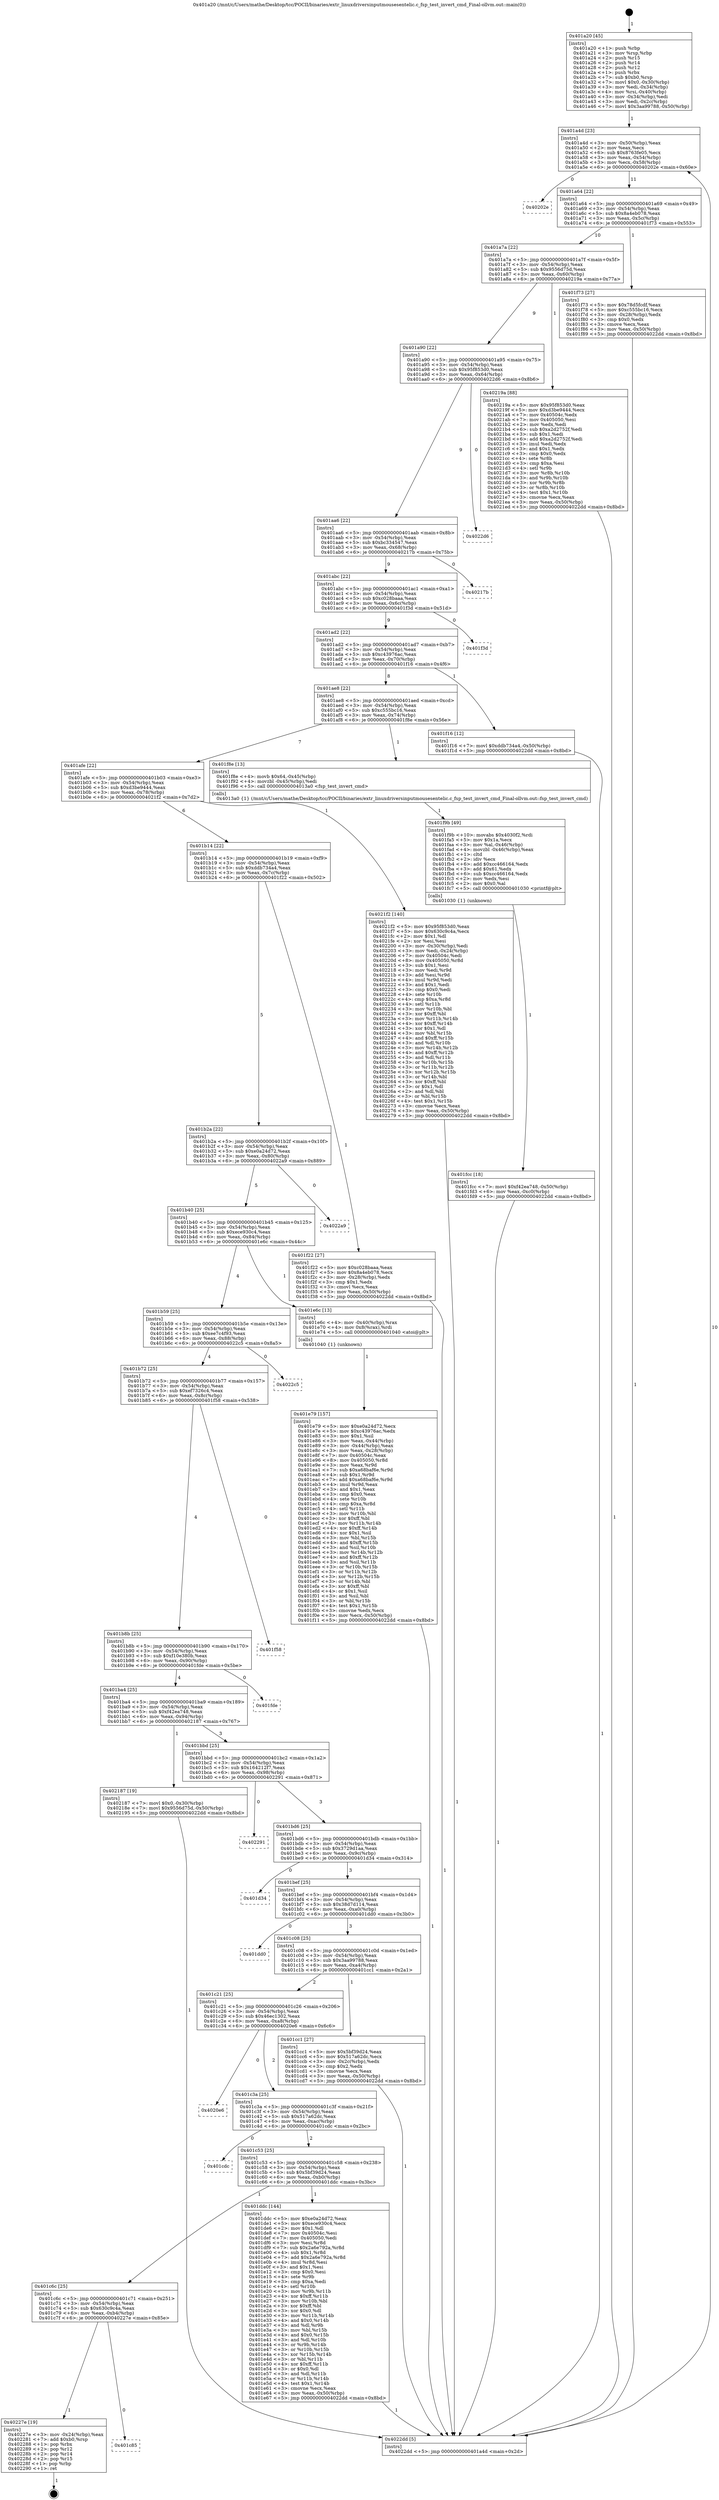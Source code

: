 digraph "0x401a20" {
  label = "0x401a20 (/mnt/c/Users/mathe/Desktop/tcc/POCII/binaries/extr_linuxdriversinputmousesentelic.c_fsp_test_invert_cmd_Final-ollvm.out::main(0))"
  labelloc = "t"
  node[shape=record]

  Entry [label="",width=0.3,height=0.3,shape=circle,fillcolor=black,style=filled]
  "0x401a4d" [label="{
     0x401a4d [23]\l
     | [instrs]\l
     &nbsp;&nbsp;0x401a4d \<+3\>: mov -0x50(%rbp),%eax\l
     &nbsp;&nbsp;0x401a50 \<+2\>: mov %eax,%ecx\l
     &nbsp;&nbsp;0x401a52 \<+6\>: sub $0x8763fe05,%ecx\l
     &nbsp;&nbsp;0x401a58 \<+3\>: mov %eax,-0x54(%rbp)\l
     &nbsp;&nbsp;0x401a5b \<+3\>: mov %ecx,-0x58(%rbp)\l
     &nbsp;&nbsp;0x401a5e \<+6\>: je 000000000040202e \<main+0x60e\>\l
  }"]
  "0x40202e" [label="{
     0x40202e\l
  }", style=dashed]
  "0x401a64" [label="{
     0x401a64 [22]\l
     | [instrs]\l
     &nbsp;&nbsp;0x401a64 \<+5\>: jmp 0000000000401a69 \<main+0x49\>\l
     &nbsp;&nbsp;0x401a69 \<+3\>: mov -0x54(%rbp),%eax\l
     &nbsp;&nbsp;0x401a6c \<+5\>: sub $0x8a4eb078,%eax\l
     &nbsp;&nbsp;0x401a71 \<+3\>: mov %eax,-0x5c(%rbp)\l
     &nbsp;&nbsp;0x401a74 \<+6\>: je 0000000000401f73 \<main+0x553\>\l
  }"]
  Exit [label="",width=0.3,height=0.3,shape=circle,fillcolor=black,style=filled,peripheries=2]
  "0x401f73" [label="{
     0x401f73 [27]\l
     | [instrs]\l
     &nbsp;&nbsp;0x401f73 \<+5\>: mov $0x78d5fcdf,%eax\l
     &nbsp;&nbsp;0x401f78 \<+5\>: mov $0xc555bc16,%ecx\l
     &nbsp;&nbsp;0x401f7d \<+3\>: mov -0x28(%rbp),%edx\l
     &nbsp;&nbsp;0x401f80 \<+3\>: cmp $0x0,%edx\l
     &nbsp;&nbsp;0x401f83 \<+3\>: cmove %ecx,%eax\l
     &nbsp;&nbsp;0x401f86 \<+3\>: mov %eax,-0x50(%rbp)\l
     &nbsp;&nbsp;0x401f89 \<+5\>: jmp 00000000004022dd \<main+0x8bd\>\l
  }"]
  "0x401a7a" [label="{
     0x401a7a [22]\l
     | [instrs]\l
     &nbsp;&nbsp;0x401a7a \<+5\>: jmp 0000000000401a7f \<main+0x5f\>\l
     &nbsp;&nbsp;0x401a7f \<+3\>: mov -0x54(%rbp),%eax\l
     &nbsp;&nbsp;0x401a82 \<+5\>: sub $0x9556d75d,%eax\l
     &nbsp;&nbsp;0x401a87 \<+3\>: mov %eax,-0x60(%rbp)\l
     &nbsp;&nbsp;0x401a8a \<+6\>: je 000000000040219a \<main+0x77a\>\l
  }"]
  "0x401c85" [label="{
     0x401c85\l
  }", style=dashed]
  "0x40219a" [label="{
     0x40219a [88]\l
     | [instrs]\l
     &nbsp;&nbsp;0x40219a \<+5\>: mov $0x95f853d0,%eax\l
     &nbsp;&nbsp;0x40219f \<+5\>: mov $0xd3be9444,%ecx\l
     &nbsp;&nbsp;0x4021a4 \<+7\>: mov 0x40504c,%edx\l
     &nbsp;&nbsp;0x4021ab \<+7\>: mov 0x405050,%esi\l
     &nbsp;&nbsp;0x4021b2 \<+2\>: mov %edx,%edi\l
     &nbsp;&nbsp;0x4021b4 \<+6\>: sub $0xa2d2752f,%edi\l
     &nbsp;&nbsp;0x4021ba \<+3\>: sub $0x1,%edi\l
     &nbsp;&nbsp;0x4021bd \<+6\>: add $0xa2d2752f,%edi\l
     &nbsp;&nbsp;0x4021c3 \<+3\>: imul %edi,%edx\l
     &nbsp;&nbsp;0x4021c6 \<+3\>: and $0x1,%edx\l
     &nbsp;&nbsp;0x4021c9 \<+3\>: cmp $0x0,%edx\l
     &nbsp;&nbsp;0x4021cc \<+4\>: sete %r8b\l
     &nbsp;&nbsp;0x4021d0 \<+3\>: cmp $0xa,%esi\l
     &nbsp;&nbsp;0x4021d3 \<+4\>: setl %r9b\l
     &nbsp;&nbsp;0x4021d7 \<+3\>: mov %r8b,%r10b\l
     &nbsp;&nbsp;0x4021da \<+3\>: and %r9b,%r10b\l
     &nbsp;&nbsp;0x4021dd \<+3\>: xor %r9b,%r8b\l
     &nbsp;&nbsp;0x4021e0 \<+3\>: or %r8b,%r10b\l
     &nbsp;&nbsp;0x4021e3 \<+4\>: test $0x1,%r10b\l
     &nbsp;&nbsp;0x4021e7 \<+3\>: cmovne %ecx,%eax\l
     &nbsp;&nbsp;0x4021ea \<+3\>: mov %eax,-0x50(%rbp)\l
     &nbsp;&nbsp;0x4021ed \<+5\>: jmp 00000000004022dd \<main+0x8bd\>\l
  }"]
  "0x401a90" [label="{
     0x401a90 [22]\l
     | [instrs]\l
     &nbsp;&nbsp;0x401a90 \<+5\>: jmp 0000000000401a95 \<main+0x75\>\l
     &nbsp;&nbsp;0x401a95 \<+3\>: mov -0x54(%rbp),%eax\l
     &nbsp;&nbsp;0x401a98 \<+5\>: sub $0x95f853d0,%eax\l
     &nbsp;&nbsp;0x401a9d \<+3\>: mov %eax,-0x64(%rbp)\l
     &nbsp;&nbsp;0x401aa0 \<+6\>: je 00000000004022d6 \<main+0x8b6\>\l
  }"]
  "0x40227e" [label="{
     0x40227e [19]\l
     | [instrs]\l
     &nbsp;&nbsp;0x40227e \<+3\>: mov -0x24(%rbp),%eax\l
     &nbsp;&nbsp;0x402281 \<+7\>: add $0xb0,%rsp\l
     &nbsp;&nbsp;0x402288 \<+1\>: pop %rbx\l
     &nbsp;&nbsp;0x402289 \<+2\>: pop %r12\l
     &nbsp;&nbsp;0x40228b \<+2\>: pop %r14\l
     &nbsp;&nbsp;0x40228d \<+2\>: pop %r15\l
     &nbsp;&nbsp;0x40228f \<+1\>: pop %rbp\l
     &nbsp;&nbsp;0x402290 \<+1\>: ret\l
  }"]
  "0x4022d6" [label="{
     0x4022d6\l
  }", style=dashed]
  "0x401aa6" [label="{
     0x401aa6 [22]\l
     | [instrs]\l
     &nbsp;&nbsp;0x401aa6 \<+5\>: jmp 0000000000401aab \<main+0x8b\>\l
     &nbsp;&nbsp;0x401aab \<+3\>: mov -0x54(%rbp),%eax\l
     &nbsp;&nbsp;0x401aae \<+5\>: sub $0xbc334547,%eax\l
     &nbsp;&nbsp;0x401ab3 \<+3\>: mov %eax,-0x68(%rbp)\l
     &nbsp;&nbsp;0x401ab6 \<+6\>: je 000000000040217b \<main+0x75b\>\l
  }"]
  "0x401fcc" [label="{
     0x401fcc [18]\l
     | [instrs]\l
     &nbsp;&nbsp;0x401fcc \<+7\>: movl $0xf42ea748,-0x50(%rbp)\l
     &nbsp;&nbsp;0x401fd3 \<+6\>: mov %eax,-0xc0(%rbp)\l
     &nbsp;&nbsp;0x401fd9 \<+5\>: jmp 00000000004022dd \<main+0x8bd\>\l
  }"]
  "0x40217b" [label="{
     0x40217b\l
  }", style=dashed]
  "0x401abc" [label="{
     0x401abc [22]\l
     | [instrs]\l
     &nbsp;&nbsp;0x401abc \<+5\>: jmp 0000000000401ac1 \<main+0xa1\>\l
     &nbsp;&nbsp;0x401ac1 \<+3\>: mov -0x54(%rbp),%eax\l
     &nbsp;&nbsp;0x401ac4 \<+5\>: sub $0xc028baaa,%eax\l
     &nbsp;&nbsp;0x401ac9 \<+3\>: mov %eax,-0x6c(%rbp)\l
     &nbsp;&nbsp;0x401acc \<+6\>: je 0000000000401f3d \<main+0x51d\>\l
  }"]
  "0x401f9b" [label="{
     0x401f9b [49]\l
     | [instrs]\l
     &nbsp;&nbsp;0x401f9b \<+10\>: movabs $0x4030f2,%rdi\l
     &nbsp;&nbsp;0x401fa5 \<+5\>: mov $0x1a,%ecx\l
     &nbsp;&nbsp;0x401faa \<+3\>: mov %al,-0x46(%rbp)\l
     &nbsp;&nbsp;0x401fad \<+4\>: movzbl -0x46(%rbp),%eax\l
     &nbsp;&nbsp;0x401fb1 \<+1\>: cltd\l
     &nbsp;&nbsp;0x401fb2 \<+2\>: idiv %ecx\l
     &nbsp;&nbsp;0x401fb4 \<+6\>: add $0xcc466164,%edx\l
     &nbsp;&nbsp;0x401fba \<+3\>: add $0x61,%edx\l
     &nbsp;&nbsp;0x401fbd \<+6\>: sub $0xcc466164,%edx\l
     &nbsp;&nbsp;0x401fc3 \<+2\>: mov %edx,%esi\l
     &nbsp;&nbsp;0x401fc5 \<+2\>: mov $0x0,%al\l
     &nbsp;&nbsp;0x401fc7 \<+5\>: call 0000000000401030 \<printf@plt\>\l
     | [calls]\l
     &nbsp;&nbsp;0x401030 \{1\} (unknown)\l
  }"]
  "0x401f3d" [label="{
     0x401f3d\l
  }", style=dashed]
  "0x401ad2" [label="{
     0x401ad2 [22]\l
     | [instrs]\l
     &nbsp;&nbsp;0x401ad2 \<+5\>: jmp 0000000000401ad7 \<main+0xb7\>\l
     &nbsp;&nbsp;0x401ad7 \<+3\>: mov -0x54(%rbp),%eax\l
     &nbsp;&nbsp;0x401ada \<+5\>: sub $0xc43976ac,%eax\l
     &nbsp;&nbsp;0x401adf \<+3\>: mov %eax,-0x70(%rbp)\l
     &nbsp;&nbsp;0x401ae2 \<+6\>: je 0000000000401f16 \<main+0x4f6\>\l
  }"]
  "0x401e79" [label="{
     0x401e79 [157]\l
     | [instrs]\l
     &nbsp;&nbsp;0x401e79 \<+5\>: mov $0xe0a24d72,%ecx\l
     &nbsp;&nbsp;0x401e7e \<+5\>: mov $0xc43976ac,%edx\l
     &nbsp;&nbsp;0x401e83 \<+3\>: mov $0x1,%sil\l
     &nbsp;&nbsp;0x401e86 \<+3\>: mov %eax,-0x44(%rbp)\l
     &nbsp;&nbsp;0x401e89 \<+3\>: mov -0x44(%rbp),%eax\l
     &nbsp;&nbsp;0x401e8c \<+3\>: mov %eax,-0x28(%rbp)\l
     &nbsp;&nbsp;0x401e8f \<+7\>: mov 0x40504c,%eax\l
     &nbsp;&nbsp;0x401e96 \<+8\>: mov 0x405050,%r8d\l
     &nbsp;&nbsp;0x401e9e \<+3\>: mov %eax,%r9d\l
     &nbsp;&nbsp;0x401ea1 \<+7\>: sub $0xa68baf6e,%r9d\l
     &nbsp;&nbsp;0x401ea8 \<+4\>: sub $0x1,%r9d\l
     &nbsp;&nbsp;0x401eac \<+7\>: add $0xa68baf6e,%r9d\l
     &nbsp;&nbsp;0x401eb3 \<+4\>: imul %r9d,%eax\l
     &nbsp;&nbsp;0x401eb7 \<+3\>: and $0x1,%eax\l
     &nbsp;&nbsp;0x401eba \<+3\>: cmp $0x0,%eax\l
     &nbsp;&nbsp;0x401ebd \<+4\>: sete %r10b\l
     &nbsp;&nbsp;0x401ec1 \<+4\>: cmp $0xa,%r8d\l
     &nbsp;&nbsp;0x401ec5 \<+4\>: setl %r11b\l
     &nbsp;&nbsp;0x401ec9 \<+3\>: mov %r10b,%bl\l
     &nbsp;&nbsp;0x401ecc \<+3\>: xor $0xff,%bl\l
     &nbsp;&nbsp;0x401ecf \<+3\>: mov %r11b,%r14b\l
     &nbsp;&nbsp;0x401ed2 \<+4\>: xor $0xff,%r14b\l
     &nbsp;&nbsp;0x401ed6 \<+4\>: xor $0x1,%sil\l
     &nbsp;&nbsp;0x401eda \<+3\>: mov %bl,%r15b\l
     &nbsp;&nbsp;0x401edd \<+4\>: and $0xff,%r15b\l
     &nbsp;&nbsp;0x401ee1 \<+3\>: and %sil,%r10b\l
     &nbsp;&nbsp;0x401ee4 \<+3\>: mov %r14b,%r12b\l
     &nbsp;&nbsp;0x401ee7 \<+4\>: and $0xff,%r12b\l
     &nbsp;&nbsp;0x401eeb \<+3\>: and %sil,%r11b\l
     &nbsp;&nbsp;0x401eee \<+3\>: or %r10b,%r15b\l
     &nbsp;&nbsp;0x401ef1 \<+3\>: or %r11b,%r12b\l
     &nbsp;&nbsp;0x401ef4 \<+3\>: xor %r12b,%r15b\l
     &nbsp;&nbsp;0x401ef7 \<+3\>: or %r14b,%bl\l
     &nbsp;&nbsp;0x401efa \<+3\>: xor $0xff,%bl\l
     &nbsp;&nbsp;0x401efd \<+4\>: or $0x1,%sil\l
     &nbsp;&nbsp;0x401f01 \<+3\>: and %sil,%bl\l
     &nbsp;&nbsp;0x401f04 \<+3\>: or %bl,%r15b\l
     &nbsp;&nbsp;0x401f07 \<+4\>: test $0x1,%r15b\l
     &nbsp;&nbsp;0x401f0b \<+3\>: cmovne %edx,%ecx\l
     &nbsp;&nbsp;0x401f0e \<+3\>: mov %ecx,-0x50(%rbp)\l
     &nbsp;&nbsp;0x401f11 \<+5\>: jmp 00000000004022dd \<main+0x8bd\>\l
  }"]
  "0x401f16" [label="{
     0x401f16 [12]\l
     | [instrs]\l
     &nbsp;&nbsp;0x401f16 \<+7\>: movl $0xddb734a4,-0x50(%rbp)\l
     &nbsp;&nbsp;0x401f1d \<+5\>: jmp 00000000004022dd \<main+0x8bd\>\l
  }"]
  "0x401ae8" [label="{
     0x401ae8 [22]\l
     | [instrs]\l
     &nbsp;&nbsp;0x401ae8 \<+5\>: jmp 0000000000401aed \<main+0xcd\>\l
     &nbsp;&nbsp;0x401aed \<+3\>: mov -0x54(%rbp),%eax\l
     &nbsp;&nbsp;0x401af0 \<+5\>: sub $0xc555bc16,%eax\l
     &nbsp;&nbsp;0x401af5 \<+3\>: mov %eax,-0x74(%rbp)\l
     &nbsp;&nbsp;0x401af8 \<+6\>: je 0000000000401f8e \<main+0x56e\>\l
  }"]
  "0x401c6c" [label="{
     0x401c6c [25]\l
     | [instrs]\l
     &nbsp;&nbsp;0x401c6c \<+5\>: jmp 0000000000401c71 \<main+0x251\>\l
     &nbsp;&nbsp;0x401c71 \<+3\>: mov -0x54(%rbp),%eax\l
     &nbsp;&nbsp;0x401c74 \<+5\>: sub $0x630c9c4a,%eax\l
     &nbsp;&nbsp;0x401c79 \<+6\>: mov %eax,-0xb4(%rbp)\l
     &nbsp;&nbsp;0x401c7f \<+6\>: je 000000000040227e \<main+0x85e\>\l
  }"]
  "0x401f8e" [label="{
     0x401f8e [13]\l
     | [instrs]\l
     &nbsp;&nbsp;0x401f8e \<+4\>: movb $0x64,-0x45(%rbp)\l
     &nbsp;&nbsp;0x401f92 \<+4\>: movzbl -0x45(%rbp),%edi\l
     &nbsp;&nbsp;0x401f96 \<+5\>: call 00000000004013a0 \<fsp_test_invert_cmd\>\l
     | [calls]\l
     &nbsp;&nbsp;0x4013a0 \{1\} (/mnt/c/Users/mathe/Desktop/tcc/POCII/binaries/extr_linuxdriversinputmousesentelic.c_fsp_test_invert_cmd_Final-ollvm.out::fsp_test_invert_cmd)\l
  }"]
  "0x401afe" [label="{
     0x401afe [22]\l
     | [instrs]\l
     &nbsp;&nbsp;0x401afe \<+5\>: jmp 0000000000401b03 \<main+0xe3\>\l
     &nbsp;&nbsp;0x401b03 \<+3\>: mov -0x54(%rbp),%eax\l
     &nbsp;&nbsp;0x401b06 \<+5\>: sub $0xd3be9444,%eax\l
     &nbsp;&nbsp;0x401b0b \<+3\>: mov %eax,-0x78(%rbp)\l
     &nbsp;&nbsp;0x401b0e \<+6\>: je 00000000004021f2 \<main+0x7d2\>\l
  }"]
  "0x401ddc" [label="{
     0x401ddc [144]\l
     | [instrs]\l
     &nbsp;&nbsp;0x401ddc \<+5\>: mov $0xe0a24d72,%eax\l
     &nbsp;&nbsp;0x401de1 \<+5\>: mov $0xece930c4,%ecx\l
     &nbsp;&nbsp;0x401de6 \<+2\>: mov $0x1,%dl\l
     &nbsp;&nbsp;0x401de8 \<+7\>: mov 0x40504c,%esi\l
     &nbsp;&nbsp;0x401def \<+7\>: mov 0x405050,%edi\l
     &nbsp;&nbsp;0x401df6 \<+3\>: mov %esi,%r8d\l
     &nbsp;&nbsp;0x401df9 \<+7\>: sub $0x2a6e792a,%r8d\l
     &nbsp;&nbsp;0x401e00 \<+4\>: sub $0x1,%r8d\l
     &nbsp;&nbsp;0x401e04 \<+7\>: add $0x2a6e792a,%r8d\l
     &nbsp;&nbsp;0x401e0b \<+4\>: imul %r8d,%esi\l
     &nbsp;&nbsp;0x401e0f \<+3\>: and $0x1,%esi\l
     &nbsp;&nbsp;0x401e12 \<+3\>: cmp $0x0,%esi\l
     &nbsp;&nbsp;0x401e15 \<+4\>: sete %r9b\l
     &nbsp;&nbsp;0x401e19 \<+3\>: cmp $0xa,%edi\l
     &nbsp;&nbsp;0x401e1c \<+4\>: setl %r10b\l
     &nbsp;&nbsp;0x401e20 \<+3\>: mov %r9b,%r11b\l
     &nbsp;&nbsp;0x401e23 \<+4\>: xor $0xff,%r11b\l
     &nbsp;&nbsp;0x401e27 \<+3\>: mov %r10b,%bl\l
     &nbsp;&nbsp;0x401e2a \<+3\>: xor $0xff,%bl\l
     &nbsp;&nbsp;0x401e2d \<+3\>: xor $0x0,%dl\l
     &nbsp;&nbsp;0x401e30 \<+3\>: mov %r11b,%r14b\l
     &nbsp;&nbsp;0x401e33 \<+4\>: and $0x0,%r14b\l
     &nbsp;&nbsp;0x401e37 \<+3\>: and %dl,%r9b\l
     &nbsp;&nbsp;0x401e3a \<+3\>: mov %bl,%r15b\l
     &nbsp;&nbsp;0x401e3d \<+4\>: and $0x0,%r15b\l
     &nbsp;&nbsp;0x401e41 \<+3\>: and %dl,%r10b\l
     &nbsp;&nbsp;0x401e44 \<+3\>: or %r9b,%r14b\l
     &nbsp;&nbsp;0x401e47 \<+3\>: or %r10b,%r15b\l
     &nbsp;&nbsp;0x401e4a \<+3\>: xor %r15b,%r14b\l
     &nbsp;&nbsp;0x401e4d \<+3\>: or %bl,%r11b\l
     &nbsp;&nbsp;0x401e50 \<+4\>: xor $0xff,%r11b\l
     &nbsp;&nbsp;0x401e54 \<+3\>: or $0x0,%dl\l
     &nbsp;&nbsp;0x401e57 \<+3\>: and %dl,%r11b\l
     &nbsp;&nbsp;0x401e5a \<+3\>: or %r11b,%r14b\l
     &nbsp;&nbsp;0x401e5d \<+4\>: test $0x1,%r14b\l
     &nbsp;&nbsp;0x401e61 \<+3\>: cmovne %ecx,%eax\l
     &nbsp;&nbsp;0x401e64 \<+3\>: mov %eax,-0x50(%rbp)\l
     &nbsp;&nbsp;0x401e67 \<+5\>: jmp 00000000004022dd \<main+0x8bd\>\l
  }"]
  "0x4021f2" [label="{
     0x4021f2 [140]\l
     | [instrs]\l
     &nbsp;&nbsp;0x4021f2 \<+5\>: mov $0x95f853d0,%eax\l
     &nbsp;&nbsp;0x4021f7 \<+5\>: mov $0x630c9c4a,%ecx\l
     &nbsp;&nbsp;0x4021fc \<+2\>: mov $0x1,%dl\l
     &nbsp;&nbsp;0x4021fe \<+2\>: xor %esi,%esi\l
     &nbsp;&nbsp;0x402200 \<+3\>: mov -0x30(%rbp),%edi\l
     &nbsp;&nbsp;0x402203 \<+3\>: mov %edi,-0x24(%rbp)\l
     &nbsp;&nbsp;0x402206 \<+7\>: mov 0x40504c,%edi\l
     &nbsp;&nbsp;0x40220d \<+8\>: mov 0x405050,%r8d\l
     &nbsp;&nbsp;0x402215 \<+3\>: sub $0x1,%esi\l
     &nbsp;&nbsp;0x402218 \<+3\>: mov %edi,%r9d\l
     &nbsp;&nbsp;0x40221b \<+3\>: add %esi,%r9d\l
     &nbsp;&nbsp;0x40221e \<+4\>: imul %r9d,%edi\l
     &nbsp;&nbsp;0x402222 \<+3\>: and $0x1,%edi\l
     &nbsp;&nbsp;0x402225 \<+3\>: cmp $0x0,%edi\l
     &nbsp;&nbsp;0x402228 \<+4\>: sete %r10b\l
     &nbsp;&nbsp;0x40222c \<+4\>: cmp $0xa,%r8d\l
     &nbsp;&nbsp;0x402230 \<+4\>: setl %r11b\l
     &nbsp;&nbsp;0x402234 \<+3\>: mov %r10b,%bl\l
     &nbsp;&nbsp;0x402237 \<+3\>: xor $0xff,%bl\l
     &nbsp;&nbsp;0x40223a \<+3\>: mov %r11b,%r14b\l
     &nbsp;&nbsp;0x40223d \<+4\>: xor $0xff,%r14b\l
     &nbsp;&nbsp;0x402241 \<+3\>: xor $0x1,%dl\l
     &nbsp;&nbsp;0x402244 \<+3\>: mov %bl,%r15b\l
     &nbsp;&nbsp;0x402247 \<+4\>: and $0xff,%r15b\l
     &nbsp;&nbsp;0x40224b \<+3\>: and %dl,%r10b\l
     &nbsp;&nbsp;0x40224e \<+3\>: mov %r14b,%r12b\l
     &nbsp;&nbsp;0x402251 \<+4\>: and $0xff,%r12b\l
     &nbsp;&nbsp;0x402255 \<+3\>: and %dl,%r11b\l
     &nbsp;&nbsp;0x402258 \<+3\>: or %r10b,%r15b\l
     &nbsp;&nbsp;0x40225b \<+3\>: or %r11b,%r12b\l
     &nbsp;&nbsp;0x40225e \<+3\>: xor %r12b,%r15b\l
     &nbsp;&nbsp;0x402261 \<+3\>: or %r14b,%bl\l
     &nbsp;&nbsp;0x402264 \<+3\>: xor $0xff,%bl\l
     &nbsp;&nbsp;0x402267 \<+3\>: or $0x1,%dl\l
     &nbsp;&nbsp;0x40226a \<+2\>: and %dl,%bl\l
     &nbsp;&nbsp;0x40226c \<+3\>: or %bl,%r15b\l
     &nbsp;&nbsp;0x40226f \<+4\>: test $0x1,%r15b\l
     &nbsp;&nbsp;0x402273 \<+3\>: cmovne %ecx,%eax\l
     &nbsp;&nbsp;0x402276 \<+3\>: mov %eax,-0x50(%rbp)\l
     &nbsp;&nbsp;0x402279 \<+5\>: jmp 00000000004022dd \<main+0x8bd\>\l
  }"]
  "0x401b14" [label="{
     0x401b14 [22]\l
     | [instrs]\l
     &nbsp;&nbsp;0x401b14 \<+5\>: jmp 0000000000401b19 \<main+0xf9\>\l
     &nbsp;&nbsp;0x401b19 \<+3\>: mov -0x54(%rbp),%eax\l
     &nbsp;&nbsp;0x401b1c \<+5\>: sub $0xddb734a4,%eax\l
     &nbsp;&nbsp;0x401b21 \<+3\>: mov %eax,-0x7c(%rbp)\l
     &nbsp;&nbsp;0x401b24 \<+6\>: je 0000000000401f22 \<main+0x502\>\l
  }"]
  "0x401c53" [label="{
     0x401c53 [25]\l
     | [instrs]\l
     &nbsp;&nbsp;0x401c53 \<+5\>: jmp 0000000000401c58 \<main+0x238\>\l
     &nbsp;&nbsp;0x401c58 \<+3\>: mov -0x54(%rbp),%eax\l
     &nbsp;&nbsp;0x401c5b \<+5\>: sub $0x5bf39d24,%eax\l
     &nbsp;&nbsp;0x401c60 \<+6\>: mov %eax,-0xb0(%rbp)\l
     &nbsp;&nbsp;0x401c66 \<+6\>: je 0000000000401ddc \<main+0x3bc\>\l
  }"]
  "0x401f22" [label="{
     0x401f22 [27]\l
     | [instrs]\l
     &nbsp;&nbsp;0x401f22 \<+5\>: mov $0xc028baaa,%eax\l
     &nbsp;&nbsp;0x401f27 \<+5\>: mov $0x8a4eb078,%ecx\l
     &nbsp;&nbsp;0x401f2c \<+3\>: mov -0x28(%rbp),%edx\l
     &nbsp;&nbsp;0x401f2f \<+3\>: cmp $0x1,%edx\l
     &nbsp;&nbsp;0x401f32 \<+3\>: cmovl %ecx,%eax\l
     &nbsp;&nbsp;0x401f35 \<+3\>: mov %eax,-0x50(%rbp)\l
     &nbsp;&nbsp;0x401f38 \<+5\>: jmp 00000000004022dd \<main+0x8bd\>\l
  }"]
  "0x401b2a" [label="{
     0x401b2a [22]\l
     | [instrs]\l
     &nbsp;&nbsp;0x401b2a \<+5\>: jmp 0000000000401b2f \<main+0x10f\>\l
     &nbsp;&nbsp;0x401b2f \<+3\>: mov -0x54(%rbp),%eax\l
     &nbsp;&nbsp;0x401b32 \<+5\>: sub $0xe0a24d72,%eax\l
     &nbsp;&nbsp;0x401b37 \<+3\>: mov %eax,-0x80(%rbp)\l
     &nbsp;&nbsp;0x401b3a \<+6\>: je 00000000004022a9 \<main+0x889\>\l
  }"]
  "0x401cdc" [label="{
     0x401cdc\l
  }", style=dashed]
  "0x4022a9" [label="{
     0x4022a9\l
  }", style=dashed]
  "0x401b40" [label="{
     0x401b40 [25]\l
     | [instrs]\l
     &nbsp;&nbsp;0x401b40 \<+5\>: jmp 0000000000401b45 \<main+0x125\>\l
     &nbsp;&nbsp;0x401b45 \<+3\>: mov -0x54(%rbp),%eax\l
     &nbsp;&nbsp;0x401b48 \<+5\>: sub $0xece930c4,%eax\l
     &nbsp;&nbsp;0x401b4d \<+6\>: mov %eax,-0x84(%rbp)\l
     &nbsp;&nbsp;0x401b53 \<+6\>: je 0000000000401e6c \<main+0x44c\>\l
  }"]
  "0x401c3a" [label="{
     0x401c3a [25]\l
     | [instrs]\l
     &nbsp;&nbsp;0x401c3a \<+5\>: jmp 0000000000401c3f \<main+0x21f\>\l
     &nbsp;&nbsp;0x401c3f \<+3\>: mov -0x54(%rbp),%eax\l
     &nbsp;&nbsp;0x401c42 \<+5\>: sub $0x517a62dc,%eax\l
     &nbsp;&nbsp;0x401c47 \<+6\>: mov %eax,-0xac(%rbp)\l
     &nbsp;&nbsp;0x401c4d \<+6\>: je 0000000000401cdc \<main+0x2bc\>\l
  }"]
  "0x401e6c" [label="{
     0x401e6c [13]\l
     | [instrs]\l
     &nbsp;&nbsp;0x401e6c \<+4\>: mov -0x40(%rbp),%rax\l
     &nbsp;&nbsp;0x401e70 \<+4\>: mov 0x8(%rax),%rdi\l
     &nbsp;&nbsp;0x401e74 \<+5\>: call 0000000000401040 \<atoi@plt\>\l
     | [calls]\l
     &nbsp;&nbsp;0x401040 \{1\} (unknown)\l
  }"]
  "0x401b59" [label="{
     0x401b59 [25]\l
     | [instrs]\l
     &nbsp;&nbsp;0x401b59 \<+5\>: jmp 0000000000401b5e \<main+0x13e\>\l
     &nbsp;&nbsp;0x401b5e \<+3\>: mov -0x54(%rbp),%eax\l
     &nbsp;&nbsp;0x401b61 \<+5\>: sub $0xee7c4f93,%eax\l
     &nbsp;&nbsp;0x401b66 \<+6\>: mov %eax,-0x88(%rbp)\l
     &nbsp;&nbsp;0x401b6c \<+6\>: je 00000000004022c5 \<main+0x8a5\>\l
  }"]
  "0x4020e6" [label="{
     0x4020e6\l
  }", style=dashed]
  "0x4022c5" [label="{
     0x4022c5\l
  }", style=dashed]
  "0x401b72" [label="{
     0x401b72 [25]\l
     | [instrs]\l
     &nbsp;&nbsp;0x401b72 \<+5\>: jmp 0000000000401b77 \<main+0x157\>\l
     &nbsp;&nbsp;0x401b77 \<+3\>: mov -0x54(%rbp),%eax\l
     &nbsp;&nbsp;0x401b7a \<+5\>: sub $0xef7326c4,%eax\l
     &nbsp;&nbsp;0x401b7f \<+6\>: mov %eax,-0x8c(%rbp)\l
     &nbsp;&nbsp;0x401b85 \<+6\>: je 0000000000401f58 \<main+0x538\>\l
  }"]
  "0x401a20" [label="{
     0x401a20 [45]\l
     | [instrs]\l
     &nbsp;&nbsp;0x401a20 \<+1\>: push %rbp\l
     &nbsp;&nbsp;0x401a21 \<+3\>: mov %rsp,%rbp\l
     &nbsp;&nbsp;0x401a24 \<+2\>: push %r15\l
     &nbsp;&nbsp;0x401a26 \<+2\>: push %r14\l
     &nbsp;&nbsp;0x401a28 \<+2\>: push %r12\l
     &nbsp;&nbsp;0x401a2a \<+1\>: push %rbx\l
     &nbsp;&nbsp;0x401a2b \<+7\>: sub $0xb0,%rsp\l
     &nbsp;&nbsp;0x401a32 \<+7\>: movl $0x0,-0x30(%rbp)\l
     &nbsp;&nbsp;0x401a39 \<+3\>: mov %edi,-0x34(%rbp)\l
     &nbsp;&nbsp;0x401a3c \<+4\>: mov %rsi,-0x40(%rbp)\l
     &nbsp;&nbsp;0x401a40 \<+3\>: mov -0x34(%rbp),%edi\l
     &nbsp;&nbsp;0x401a43 \<+3\>: mov %edi,-0x2c(%rbp)\l
     &nbsp;&nbsp;0x401a46 \<+7\>: movl $0x3aa99788,-0x50(%rbp)\l
  }"]
  "0x401f58" [label="{
     0x401f58\l
  }", style=dashed]
  "0x401b8b" [label="{
     0x401b8b [25]\l
     | [instrs]\l
     &nbsp;&nbsp;0x401b8b \<+5\>: jmp 0000000000401b90 \<main+0x170\>\l
     &nbsp;&nbsp;0x401b90 \<+3\>: mov -0x54(%rbp),%eax\l
     &nbsp;&nbsp;0x401b93 \<+5\>: sub $0xf10e380b,%eax\l
     &nbsp;&nbsp;0x401b98 \<+6\>: mov %eax,-0x90(%rbp)\l
     &nbsp;&nbsp;0x401b9e \<+6\>: je 0000000000401fde \<main+0x5be\>\l
  }"]
  "0x4022dd" [label="{
     0x4022dd [5]\l
     | [instrs]\l
     &nbsp;&nbsp;0x4022dd \<+5\>: jmp 0000000000401a4d \<main+0x2d\>\l
  }"]
  "0x401fde" [label="{
     0x401fde\l
  }", style=dashed]
  "0x401ba4" [label="{
     0x401ba4 [25]\l
     | [instrs]\l
     &nbsp;&nbsp;0x401ba4 \<+5\>: jmp 0000000000401ba9 \<main+0x189\>\l
     &nbsp;&nbsp;0x401ba9 \<+3\>: mov -0x54(%rbp),%eax\l
     &nbsp;&nbsp;0x401bac \<+5\>: sub $0xf42ea748,%eax\l
     &nbsp;&nbsp;0x401bb1 \<+6\>: mov %eax,-0x94(%rbp)\l
     &nbsp;&nbsp;0x401bb7 \<+6\>: je 0000000000402187 \<main+0x767\>\l
  }"]
  "0x401c21" [label="{
     0x401c21 [25]\l
     | [instrs]\l
     &nbsp;&nbsp;0x401c21 \<+5\>: jmp 0000000000401c26 \<main+0x206\>\l
     &nbsp;&nbsp;0x401c26 \<+3\>: mov -0x54(%rbp),%eax\l
     &nbsp;&nbsp;0x401c29 \<+5\>: sub $0x46ec1302,%eax\l
     &nbsp;&nbsp;0x401c2e \<+6\>: mov %eax,-0xa8(%rbp)\l
     &nbsp;&nbsp;0x401c34 \<+6\>: je 00000000004020e6 \<main+0x6c6\>\l
  }"]
  "0x402187" [label="{
     0x402187 [19]\l
     | [instrs]\l
     &nbsp;&nbsp;0x402187 \<+7\>: movl $0x0,-0x30(%rbp)\l
     &nbsp;&nbsp;0x40218e \<+7\>: movl $0x9556d75d,-0x50(%rbp)\l
     &nbsp;&nbsp;0x402195 \<+5\>: jmp 00000000004022dd \<main+0x8bd\>\l
  }"]
  "0x401bbd" [label="{
     0x401bbd [25]\l
     | [instrs]\l
     &nbsp;&nbsp;0x401bbd \<+5\>: jmp 0000000000401bc2 \<main+0x1a2\>\l
     &nbsp;&nbsp;0x401bc2 \<+3\>: mov -0x54(%rbp),%eax\l
     &nbsp;&nbsp;0x401bc5 \<+5\>: sub $0x164212f7,%eax\l
     &nbsp;&nbsp;0x401bca \<+6\>: mov %eax,-0x98(%rbp)\l
     &nbsp;&nbsp;0x401bd0 \<+6\>: je 0000000000402291 \<main+0x871\>\l
  }"]
  "0x401cc1" [label="{
     0x401cc1 [27]\l
     | [instrs]\l
     &nbsp;&nbsp;0x401cc1 \<+5\>: mov $0x5bf39d24,%eax\l
     &nbsp;&nbsp;0x401cc6 \<+5\>: mov $0x517a62dc,%ecx\l
     &nbsp;&nbsp;0x401ccb \<+3\>: mov -0x2c(%rbp),%edx\l
     &nbsp;&nbsp;0x401cce \<+3\>: cmp $0x2,%edx\l
     &nbsp;&nbsp;0x401cd1 \<+3\>: cmovne %ecx,%eax\l
     &nbsp;&nbsp;0x401cd4 \<+3\>: mov %eax,-0x50(%rbp)\l
     &nbsp;&nbsp;0x401cd7 \<+5\>: jmp 00000000004022dd \<main+0x8bd\>\l
  }"]
  "0x402291" [label="{
     0x402291\l
  }", style=dashed]
  "0x401bd6" [label="{
     0x401bd6 [25]\l
     | [instrs]\l
     &nbsp;&nbsp;0x401bd6 \<+5\>: jmp 0000000000401bdb \<main+0x1bb\>\l
     &nbsp;&nbsp;0x401bdb \<+3\>: mov -0x54(%rbp),%eax\l
     &nbsp;&nbsp;0x401bde \<+5\>: sub $0x3729d1aa,%eax\l
     &nbsp;&nbsp;0x401be3 \<+6\>: mov %eax,-0x9c(%rbp)\l
     &nbsp;&nbsp;0x401be9 \<+6\>: je 0000000000401d34 \<main+0x314\>\l
  }"]
  "0x401c08" [label="{
     0x401c08 [25]\l
     | [instrs]\l
     &nbsp;&nbsp;0x401c08 \<+5\>: jmp 0000000000401c0d \<main+0x1ed\>\l
     &nbsp;&nbsp;0x401c0d \<+3\>: mov -0x54(%rbp),%eax\l
     &nbsp;&nbsp;0x401c10 \<+5\>: sub $0x3aa99788,%eax\l
     &nbsp;&nbsp;0x401c15 \<+6\>: mov %eax,-0xa4(%rbp)\l
     &nbsp;&nbsp;0x401c1b \<+6\>: je 0000000000401cc1 \<main+0x2a1\>\l
  }"]
  "0x401d34" [label="{
     0x401d34\l
  }", style=dashed]
  "0x401bef" [label="{
     0x401bef [25]\l
     | [instrs]\l
     &nbsp;&nbsp;0x401bef \<+5\>: jmp 0000000000401bf4 \<main+0x1d4\>\l
     &nbsp;&nbsp;0x401bf4 \<+3\>: mov -0x54(%rbp),%eax\l
     &nbsp;&nbsp;0x401bf7 \<+5\>: sub $0x38d7d114,%eax\l
     &nbsp;&nbsp;0x401bfc \<+6\>: mov %eax,-0xa0(%rbp)\l
     &nbsp;&nbsp;0x401c02 \<+6\>: je 0000000000401dd0 \<main+0x3b0\>\l
  }"]
  "0x401dd0" [label="{
     0x401dd0\l
  }", style=dashed]
  Entry -> "0x401a20" [label=" 1"]
  "0x401a4d" -> "0x40202e" [label=" 0"]
  "0x401a4d" -> "0x401a64" [label=" 11"]
  "0x40227e" -> Exit [label=" 1"]
  "0x401a64" -> "0x401f73" [label=" 1"]
  "0x401a64" -> "0x401a7a" [label=" 10"]
  "0x401c6c" -> "0x401c85" [label=" 0"]
  "0x401a7a" -> "0x40219a" [label=" 1"]
  "0x401a7a" -> "0x401a90" [label=" 9"]
  "0x401c6c" -> "0x40227e" [label=" 1"]
  "0x401a90" -> "0x4022d6" [label=" 0"]
  "0x401a90" -> "0x401aa6" [label=" 9"]
  "0x4021f2" -> "0x4022dd" [label=" 1"]
  "0x401aa6" -> "0x40217b" [label=" 0"]
  "0x401aa6" -> "0x401abc" [label=" 9"]
  "0x40219a" -> "0x4022dd" [label=" 1"]
  "0x401abc" -> "0x401f3d" [label=" 0"]
  "0x401abc" -> "0x401ad2" [label=" 9"]
  "0x402187" -> "0x4022dd" [label=" 1"]
  "0x401ad2" -> "0x401f16" [label=" 1"]
  "0x401ad2" -> "0x401ae8" [label=" 8"]
  "0x401fcc" -> "0x4022dd" [label=" 1"]
  "0x401ae8" -> "0x401f8e" [label=" 1"]
  "0x401ae8" -> "0x401afe" [label=" 7"]
  "0x401f9b" -> "0x401fcc" [label=" 1"]
  "0x401afe" -> "0x4021f2" [label=" 1"]
  "0x401afe" -> "0x401b14" [label=" 6"]
  "0x401f8e" -> "0x401f9b" [label=" 1"]
  "0x401b14" -> "0x401f22" [label=" 1"]
  "0x401b14" -> "0x401b2a" [label=" 5"]
  "0x401f22" -> "0x4022dd" [label=" 1"]
  "0x401b2a" -> "0x4022a9" [label=" 0"]
  "0x401b2a" -> "0x401b40" [label=" 5"]
  "0x401f16" -> "0x4022dd" [label=" 1"]
  "0x401b40" -> "0x401e6c" [label=" 1"]
  "0x401b40" -> "0x401b59" [label=" 4"]
  "0x401e6c" -> "0x401e79" [label=" 1"]
  "0x401b59" -> "0x4022c5" [label=" 0"]
  "0x401b59" -> "0x401b72" [label=" 4"]
  "0x401ddc" -> "0x4022dd" [label=" 1"]
  "0x401b72" -> "0x401f58" [label=" 0"]
  "0x401b72" -> "0x401b8b" [label=" 4"]
  "0x401c53" -> "0x401ddc" [label=" 1"]
  "0x401b8b" -> "0x401fde" [label=" 0"]
  "0x401b8b" -> "0x401ba4" [label=" 4"]
  "0x401f73" -> "0x4022dd" [label=" 1"]
  "0x401ba4" -> "0x402187" [label=" 1"]
  "0x401ba4" -> "0x401bbd" [label=" 3"]
  "0x401c3a" -> "0x401c53" [label=" 2"]
  "0x401bbd" -> "0x402291" [label=" 0"]
  "0x401bbd" -> "0x401bd6" [label=" 3"]
  "0x401c3a" -> "0x401cdc" [label=" 0"]
  "0x401bd6" -> "0x401d34" [label=" 0"]
  "0x401bd6" -> "0x401bef" [label=" 3"]
  "0x401c21" -> "0x401c3a" [label=" 2"]
  "0x401bef" -> "0x401dd0" [label=" 0"]
  "0x401bef" -> "0x401c08" [label=" 3"]
  "0x401e79" -> "0x4022dd" [label=" 1"]
  "0x401c08" -> "0x401cc1" [label=" 1"]
  "0x401c08" -> "0x401c21" [label=" 2"]
  "0x401cc1" -> "0x4022dd" [label=" 1"]
  "0x401a20" -> "0x401a4d" [label=" 1"]
  "0x4022dd" -> "0x401a4d" [label=" 10"]
  "0x401c53" -> "0x401c6c" [label=" 1"]
  "0x401c21" -> "0x4020e6" [label=" 0"]
}
